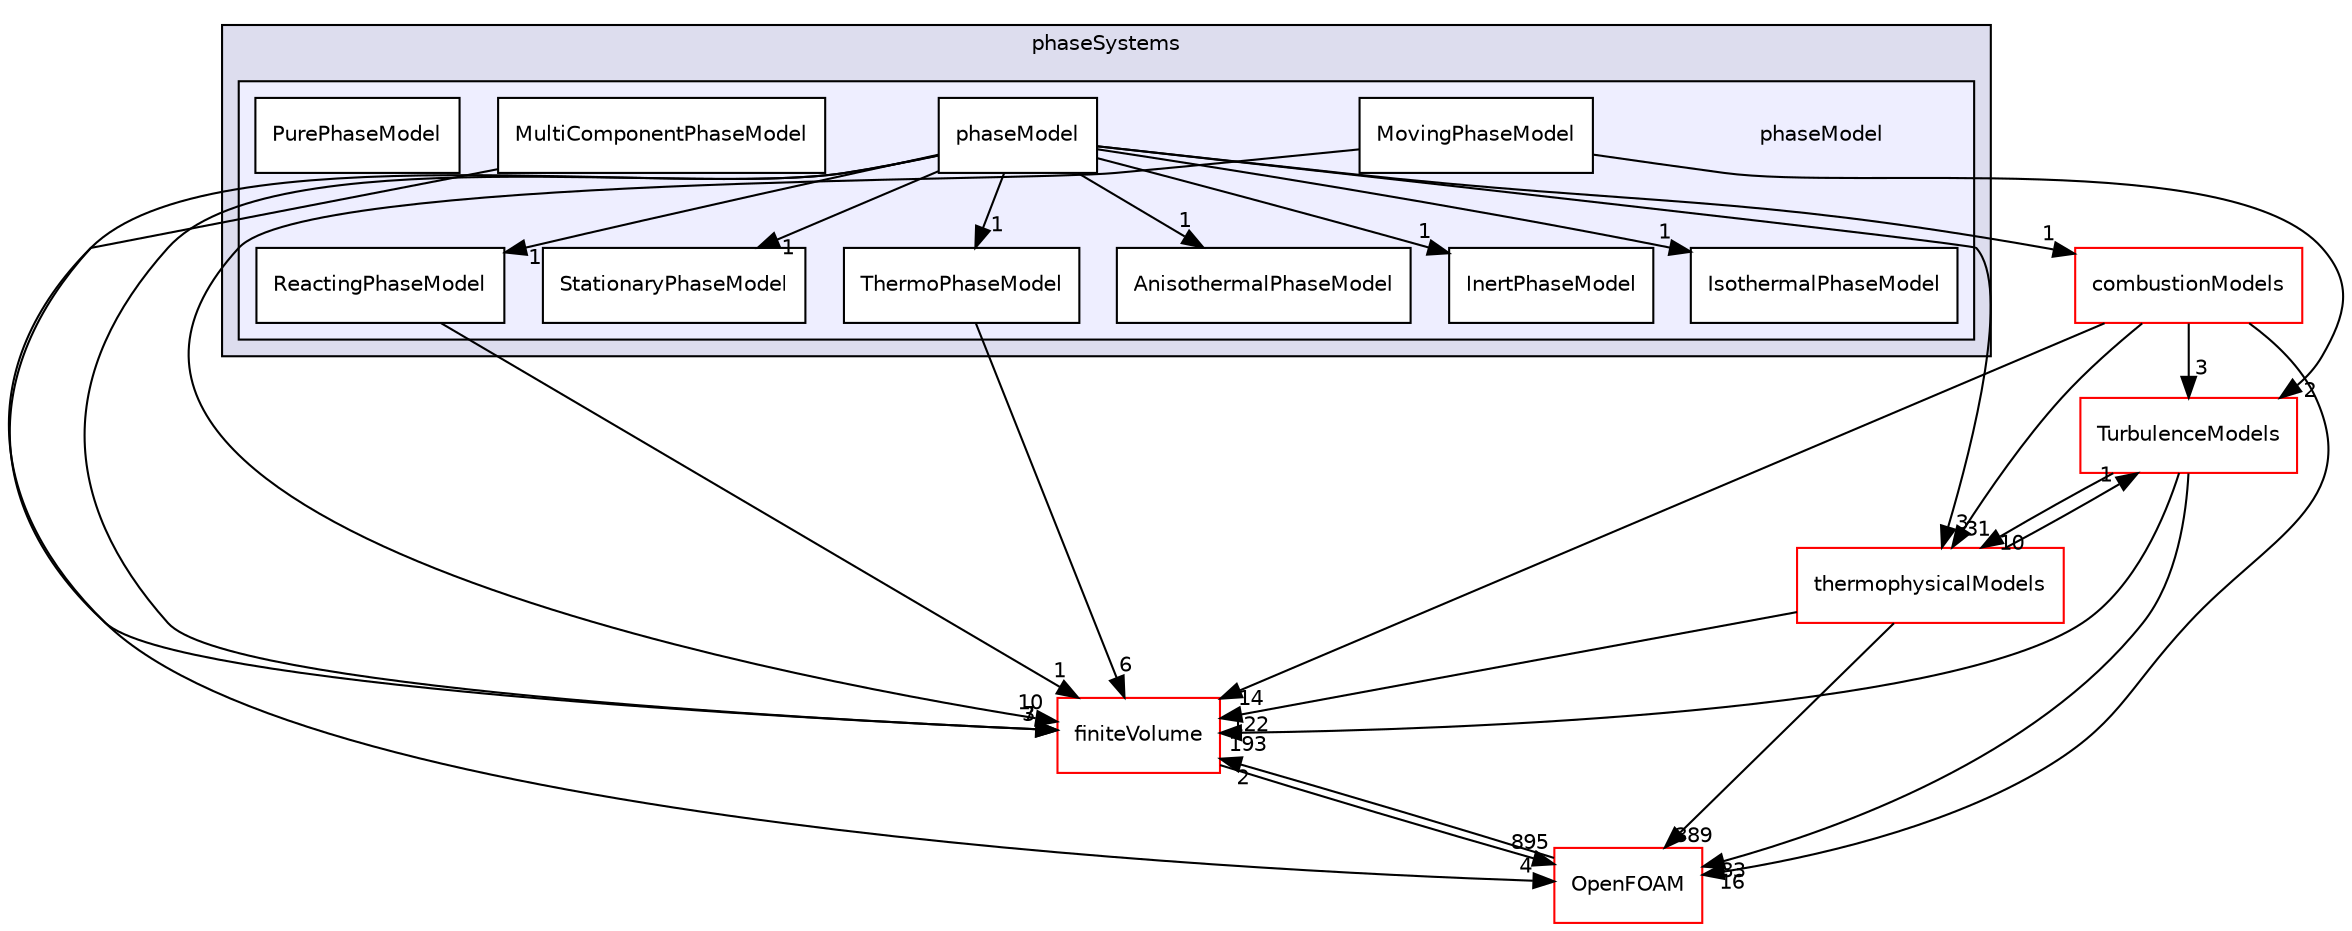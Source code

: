 digraph "src/phaseSystemModels/reactingEulerFoam/phaseSystems/phaseModel" {
  bgcolor=transparent;
  compound=true
  node [ fontsize="10", fontname="Helvetica"];
  edge [ labelfontsize="10", labelfontname="Helvetica"];
  subgraph clusterdir_264d2d6ce5df211e174aa532bbc40de4 {
    graph [ bgcolor="#ddddee", pencolor="black", label="phaseSystems" fontname="Helvetica", fontsize="10", URL="dir_264d2d6ce5df211e174aa532bbc40de4.html"]
  subgraph clusterdir_4215db06b45072fc38364f35455e65ba {
    graph [ bgcolor="#eeeeff", pencolor="black", label="" URL="dir_4215db06b45072fc38364f35455e65ba.html"];
    dir_4215db06b45072fc38364f35455e65ba [shape=plaintext label="phaseModel"];
    dir_25acd80decbbc9f4fa17f9f5de2c8fb3 [shape=box label="AnisothermalPhaseModel" color="black" fillcolor="white" style="filled" URL="dir_25acd80decbbc9f4fa17f9f5de2c8fb3.html"];
    dir_bfb9a32a6a39b4592787eb632717642e [shape=box label="InertPhaseModel" color="black" fillcolor="white" style="filled" URL="dir_bfb9a32a6a39b4592787eb632717642e.html"];
    dir_0f60ba35819c51191202d1aa16a04186 [shape=box label="IsothermalPhaseModel" color="black" fillcolor="white" style="filled" URL="dir_0f60ba35819c51191202d1aa16a04186.html"];
    dir_102a2cc142b7cc873b2f8b6cb5e31b74 [shape=box label="MovingPhaseModel" color="black" fillcolor="white" style="filled" URL="dir_102a2cc142b7cc873b2f8b6cb5e31b74.html"];
    dir_9c31861d8995ad402943bae789141f0f [shape=box label="MultiComponentPhaseModel" color="black" fillcolor="white" style="filled" URL="dir_9c31861d8995ad402943bae789141f0f.html"];
    dir_6733f6adeb46132e55ba49b198a62841 [shape=box label="phaseModel" color="black" fillcolor="white" style="filled" URL="dir_6733f6adeb46132e55ba49b198a62841.html"];
    dir_56d8e6403ef1a672bf80e0985771ac4a [shape=box label="PurePhaseModel" color="black" fillcolor="white" style="filled" URL="dir_56d8e6403ef1a672bf80e0985771ac4a.html"];
    dir_03471f32c1c51505e1d0d34259c851a3 [shape=box label="ReactingPhaseModel" color="black" fillcolor="white" style="filled" URL="dir_03471f32c1c51505e1d0d34259c851a3.html"];
    dir_9ef7d947843ad236c8c30f15fc9253fc [shape=box label="StationaryPhaseModel" color="black" fillcolor="white" style="filled" URL="dir_9ef7d947843ad236c8c30f15fc9253fc.html"];
    dir_e0bf0b993d0b685595fca9b02cea2091 [shape=box label="ThermoPhaseModel" color="black" fillcolor="white" style="filled" URL="dir_e0bf0b993d0b685595fca9b02cea2091.html"];
  }
  }
  dir_9bd15774b555cf7259a6fa18f99fe99b [shape=box label="finiteVolume" color="red" URL="dir_9bd15774b555cf7259a6fa18f99fe99b.html"];
  dir_1eda626aeac0f0ad2848c36acaa5d501 [shape=box label="TurbulenceModels" color="red" URL="dir_1eda626aeac0f0ad2848c36acaa5d501.html"];
  dir_a28bb8a003fe9b05e061f79ecbbcb476 [shape=box label="combustionModels" color="red" URL="dir_a28bb8a003fe9b05e061f79ecbbcb476.html"];
  dir_2778d089ec5c4f66810b11f753867003 [shape=box label="thermophysicalModels" color="red" URL="dir_2778d089ec5c4f66810b11f753867003.html"];
  dir_c5473ff19b20e6ec4dfe5c310b3778a8 [shape=box label="OpenFOAM" color="red" URL="dir_c5473ff19b20e6ec4dfe5c310b3778a8.html"];
  dir_9bd15774b555cf7259a6fa18f99fe99b->dir_c5473ff19b20e6ec4dfe5c310b3778a8 [headlabel="895", labeldistance=1.5 headhref="dir_000814_002151.html"];
  dir_03471f32c1c51505e1d0d34259c851a3->dir_9bd15774b555cf7259a6fa18f99fe99b [headlabel="1", labeldistance=1.5 headhref="dir_003236_000814.html"];
  dir_1eda626aeac0f0ad2848c36acaa5d501->dir_9bd15774b555cf7259a6fa18f99fe99b [headlabel="193", labeldistance=1.5 headhref="dir_002933_000814.html"];
  dir_1eda626aeac0f0ad2848c36acaa5d501->dir_2778d089ec5c4f66810b11f753867003 [headlabel="10", labeldistance=1.5 headhref="dir_002933_001225.html"];
  dir_1eda626aeac0f0ad2848c36acaa5d501->dir_c5473ff19b20e6ec4dfe5c310b3778a8 [headlabel="83", labeldistance=1.5 headhref="dir_002933_002151.html"];
  dir_a28bb8a003fe9b05e061f79ecbbcb476->dir_9bd15774b555cf7259a6fa18f99fe99b [headlabel="14", labeldistance=1.5 headhref="dir_000510_000814.html"];
  dir_a28bb8a003fe9b05e061f79ecbbcb476->dir_1eda626aeac0f0ad2848c36acaa5d501 [headlabel="3", labeldistance=1.5 headhref="dir_000510_002933.html"];
  dir_a28bb8a003fe9b05e061f79ecbbcb476->dir_2778d089ec5c4f66810b11f753867003 [headlabel="31", labeldistance=1.5 headhref="dir_000510_001225.html"];
  dir_a28bb8a003fe9b05e061f79ecbbcb476->dir_c5473ff19b20e6ec4dfe5c310b3778a8 [headlabel="16", labeldistance=1.5 headhref="dir_000510_002151.html"];
  dir_6733f6adeb46132e55ba49b198a62841->dir_25acd80decbbc9f4fa17f9f5de2c8fb3 [headlabel="1", labeldistance=1.5 headhref="dir_003230_003222.html"];
  dir_6733f6adeb46132e55ba49b198a62841->dir_9bd15774b555cf7259a6fa18f99fe99b [headlabel="3", labeldistance=1.5 headhref="dir_003230_000814.html"];
  dir_6733f6adeb46132e55ba49b198a62841->dir_9ef7d947843ad236c8c30f15fc9253fc [headlabel="1", labeldistance=1.5 headhref="dir_003230_003237.html"];
  dir_6733f6adeb46132e55ba49b198a62841->dir_03471f32c1c51505e1d0d34259c851a3 [headlabel="1", labeldistance=1.5 headhref="dir_003230_003236.html"];
  dir_6733f6adeb46132e55ba49b198a62841->dir_a28bb8a003fe9b05e061f79ecbbcb476 [headlabel="1", labeldistance=1.5 headhref="dir_003230_000510.html"];
  dir_6733f6adeb46132e55ba49b198a62841->dir_0f60ba35819c51191202d1aa16a04186 [headlabel="1", labeldistance=1.5 headhref="dir_003230_003224.html"];
  dir_6733f6adeb46132e55ba49b198a62841->dir_bfb9a32a6a39b4592787eb632717642e [headlabel="1", labeldistance=1.5 headhref="dir_003230_003223.html"];
  dir_6733f6adeb46132e55ba49b198a62841->dir_2778d089ec5c4f66810b11f753867003 [headlabel="3", labeldistance=1.5 headhref="dir_003230_001225.html"];
  dir_6733f6adeb46132e55ba49b198a62841->dir_c5473ff19b20e6ec4dfe5c310b3778a8 [headlabel="4", labeldistance=1.5 headhref="dir_003230_002151.html"];
  dir_6733f6adeb46132e55ba49b198a62841->dir_e0bf0b993d0b685595fca9b02cea2091 [headlabel="1", labeldistance=1.5 headhref="dir_003230_003238.html"];
  dir_2778d089ec5c4f66810b11f753867003->dir_9bd15774b555cf7259a6fa18f99fe99b [headlabel="122", labeldistance=1.5 headhref="dir_001225_000814.html"];
  dir_2778d089ec5c4f66810b11f753867003->dir_1eda626aeac0f0ad2848c36acaa5d501 [headlabel="1", labeldistance=1.5 headhref="dir_001225_002933.html"];
  dir_2778d089ec5c4f66810b11f753867003->dir_c5473ff19b20e6ec4dfe5c310b3778a8 [headlabel="389", labeldistance=1.5 headhref="dir_001225_002151.html"];
  dir_c5473ff19b20e6ec4dfe5c310b3778a8->dir_9bd15774b555cf7259a6fa18f99fe99b [headlabel="2", labeldistance=1.5 headhref="dir_002151_000814.html"];
  dir_9c31861d8995ad402943bae789141f0f->dir_9bd15774b555cf7259a6fa18f99fe99b [headlabel="7", labeldistance=1.5 headhref="dir_003228_000814.html"];
  dir_102a2cc142b7cc873b2f8b6cb5e31b74->dir_9bd15774b555cf7259a6fa18f99fe99b [headlabel="10", labeldistance=1.5 headhref="dir_003225_000814.html"];
  dir_102a2cc142b7cc873b2f8b6cb5e31b74->dir_1eda626aeac0f0ad2848c36acaa5d501 [headlabel="2", labeldistance=1.5 headhref="dir_003225_002933.html"];
  dir_e0bf0b993d0b685595fca9b02cea2091->dir_9bd15774b555cf7259a6fa18f99fe99b [headlabel="6", labeldistance=1.5 headhref="dir_003238_000814.html"];
}
